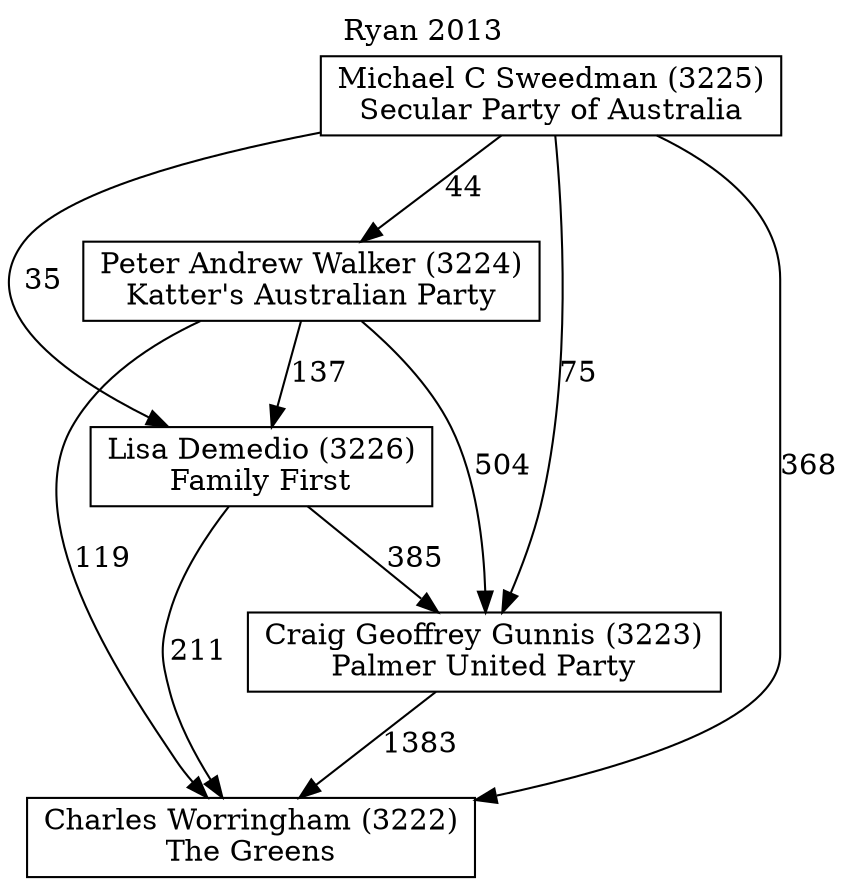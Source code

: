 // House preference flow
digraph "Charles Worringham (3222)_Ryan_2013" {
	graph [label="Ryan 2013" labelloc=t mclimit=10]
	node [shape=box]
	"Charles Worringham (3222)" [label="Charles Worringham (3222)
The Greens"]
	"Craig Geoffrey Gunnis (3223)" [label="Craig Geoffrey Gunnis (3223)
Palmer United Party"]
	"Lisa Demedio (3226)" [label="Lisa Demedio (3226)
Family First"]
	"Michael C Sweedman (3225)" [label="Michael C Sweedman (3225)
Secular Party of Australia"]
	"Peter Andrew Walker (3224)" [label="Peter Andrew Walker (3224)
Katter's Australian Party"]
	"Craig Geoffrey Gunnis (3223)" -> "Charles Worringham (3222)" [label=1383]
	"Lisa Demedio (3226)" -> "Charles Worringham (3222)" [label=211]
	"Lisa Demedio (3226)" -> "Craig Geoffrey Gunnis (3223)" [label=385]
	"Michael C Sweedman (3225)" -> "Charles Worringham (3222)" [label=368]
	"Michael C Sweedman (3225)" -> "Craig Geoffrey Gunnis (3223)" [label=75]
	"Michael C Sweedman (3225)" -> "Lisa Demedio (3226)" [label=35]
	"Michael C Sweedman (3225)" -> "Peter Andrew Walker (3224)" [label=44]
	"Peter Andrew Walker (3224)" -> "Charles Worringham (3222)" [label=119]
	"Peter Andrew Walker (3224)" -> "Craig Geoffrey Gunnis (3223)" [label=504]
	"Peter Andrew Walker (3224)" -> "Lisa Demedio (3226)" [label=137]
}
